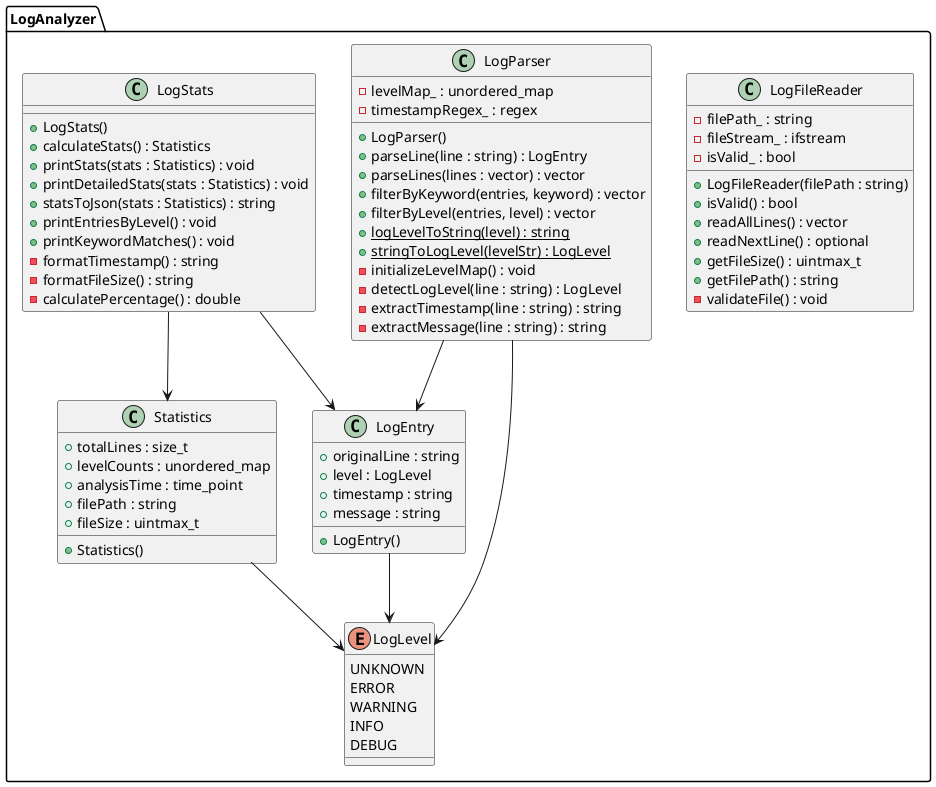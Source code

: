 @startuml LogAnalyzer_ClassDiagram

package LogAnalyzer {
    
    enum LogLevel {
        UNKNOWN
        ERROR
        WARNING
        INFO
        DEBUG
    }
    
    class LogEntry {
        +originalLine : string
        +level : LogLevel
        +timestamp : string
        +message : string
        +LogEntry()
    }
    
    class LogFileReader {
        -filePath_ : string
        -fileStream_ : ifstream
        -isValid_ : bool
        +LogFileReader(filePath : string)
        +isValid() : bool
        +readAllLines() : vector
        +readNextLine() : optional
        +getFileSize() : uintmax_t
        +getFilePath() : string
        -validateFile() : void
    }
    
    class LogParser {
        -levelMap_ : unordered_map
        -timestampRegex_ : regex
        +LogParser()
        +parseLine(line : string) : LogEntry
        +parseLines(lines : vector) : vector
        +filterByKeyword(entries, keyword) : vector
        +filterByLevel(entries, level) : vector
        +{static} logLevelToString(level) : string
        +{static} stringToLogLevel(levelStr) : LogLevel
        -initializeLevelMap() : void
        -detectLogLevel(line : string) : LogLevel
        -extractTimestamp(line : string) : string
        -extractMessage(line : string) : string
    }
    
    class Statistics {
        +totalLines : size_t
        +levelCounts : unordered_map
        +analysisTime : time_point
        +filePath : string
        +fileSize : uintmax_t
        +Statistics()
    }
    
    class LogStats {
        +LogStats()
        +calculateStats() : Statistics
        +printStats(stats : Statistics) : void
        +printDetailedStats(stats : Statistics) : void
        +statsToJson(stats : Statistics) : string
        +printEntriesByLevel() : void
        +printKeywordMatches() : void
        -formatTimestamp() : string
        -formatFileSize() : string
        -calculatePercentage() : double
    }
}

LogEntry --> LogLevel
LogParser --> LogEntry
LogParser --> LogLevel
LogStats --> LogEntry
LogStats --> Statistics
Statistics --> LogLevel

@enduml 
